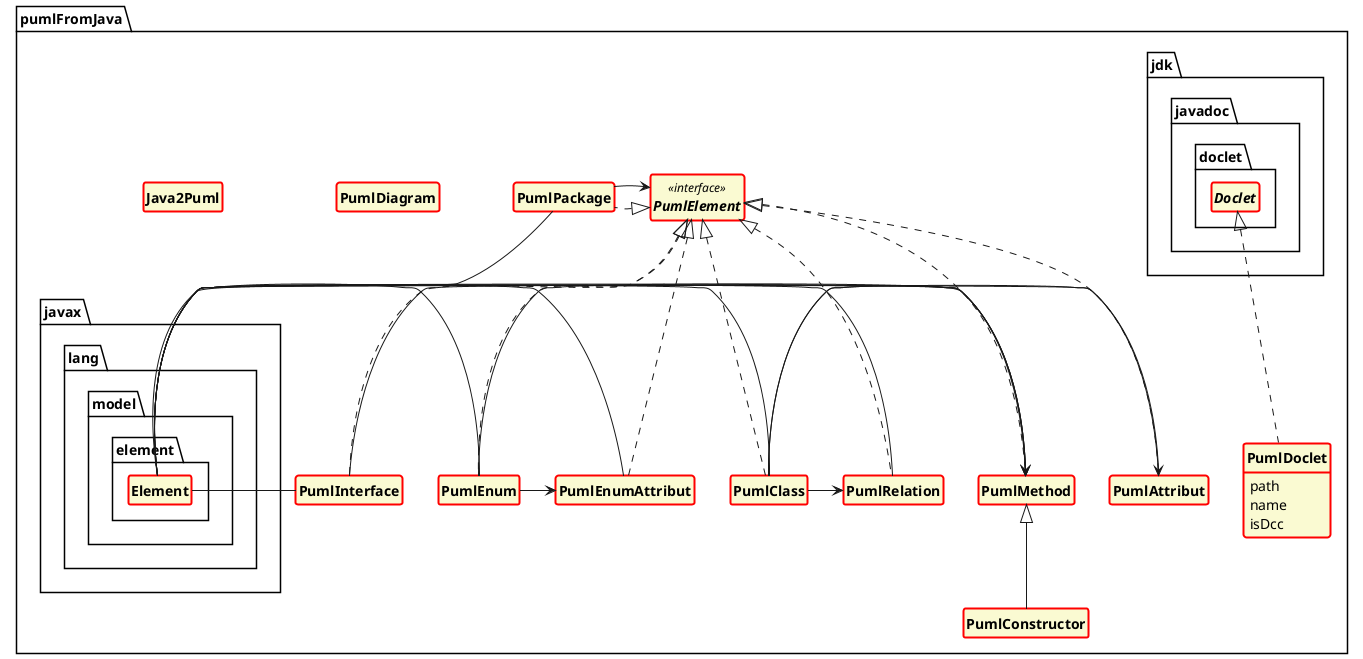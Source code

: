 @startuml

'Code généré automatiquement ;>
skinparam style strictuml
hide empty members
skinparam classAttributeIconSize 0
skinparam classFontStyle Bold
skinparam classbackgroundColor LightGoldenRodYellow
skinparam classbordercolor red
skinparam classattribute none
skinparam classborderthickness 2

package pumlFromJava{
class PumlDiagram {
}

interface PumlElement <<interface>> {}

class PumlAttribut implements pumlFromJava.PumlElement {
}
	PumlAttribut - javax.lang.model.element.Element

class PumlMethod implements pumlFromJava.PumlElement {
}
	PumlMethod - javax.lang.model.element.Element

class PumlEnumAttribut implements pumlFromJava.PumlElement {
}
	PumlEnumAttribut - javax.lang.model.element.Element

class PumlDoclet implements jdk.javadoc.doclet.Doclet {
	path
	name
	isDcc
}

class PumlConstructor extends pumlFromJava.PumlMethod {
}

class PumlPackage implements pumlFromJava.PumlElement {
}
	PumlPackage - javax.lang.model.element.Element
	PumlPackage -> pumlFromJava.PumlElement

class PumlInterface implements pumlFromJava.PumlElement {
}
	PumlInterface - javax.lang.model.element.Element
	PumlInterface -> pumlFromJava.PumlMethod

class PumlEnum implements pumlFromJava.PumlElement {
}
	PumlEnum - javax.lang.model.element.Element
	PumlEnum -> pumlFromJava.PumlMethod
	PumlEnum -> pumlFromJava.PumlEnumAttribut

class Java2Puml {
}

class PumlRelation implements pumlFromJava.PumlElement {
}
	PumlRelation - javax.lang.model.element.Element

class PumlClass implements pumlFromJava.PumlElement {
}
	PumlClass - javax.lang.model.element.Element
	PumlClass -> pumlFromJava.PumlAttribut
	PumlClass -> pumlFromJava.PumlMethod
	PumlClass -> pumlFromJava.PumlRelation

}


@enduml